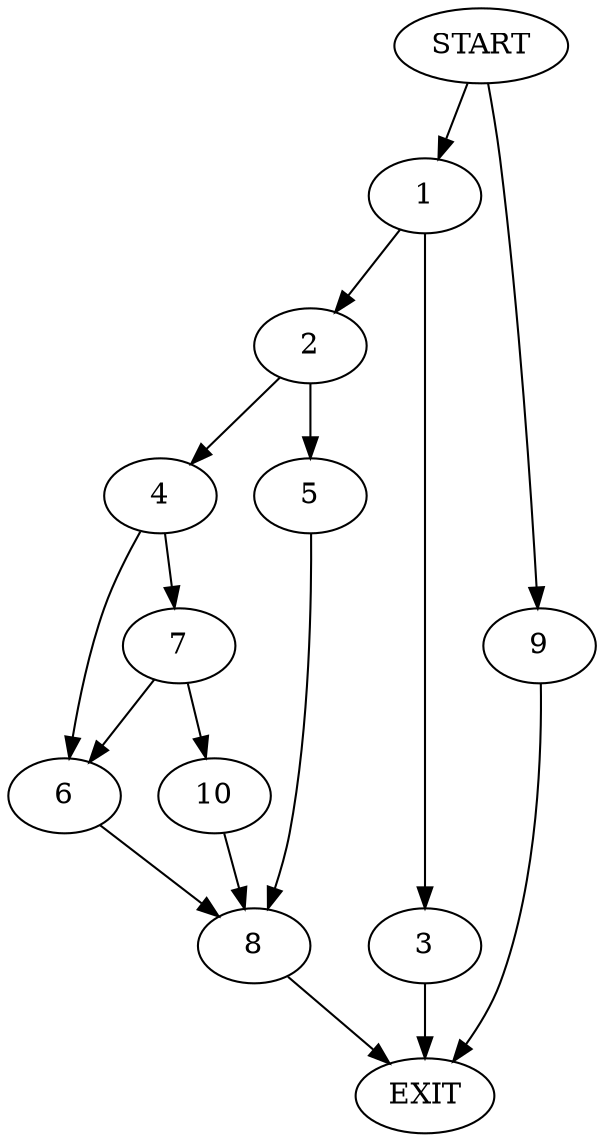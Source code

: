 digraph {
0 [label="START"]
11 [label="EXIT"]
0 -> 1
1 -> 2
1 -> 3
3 -> 11
2 -> 4
2 -> 5
4 -> 6
4 -> 7
5 -> 8
0 -> 9
9 -> 11
8 -> 11
7 -> 6
7 -> 10
6 -> 8
10 -> 8
}
